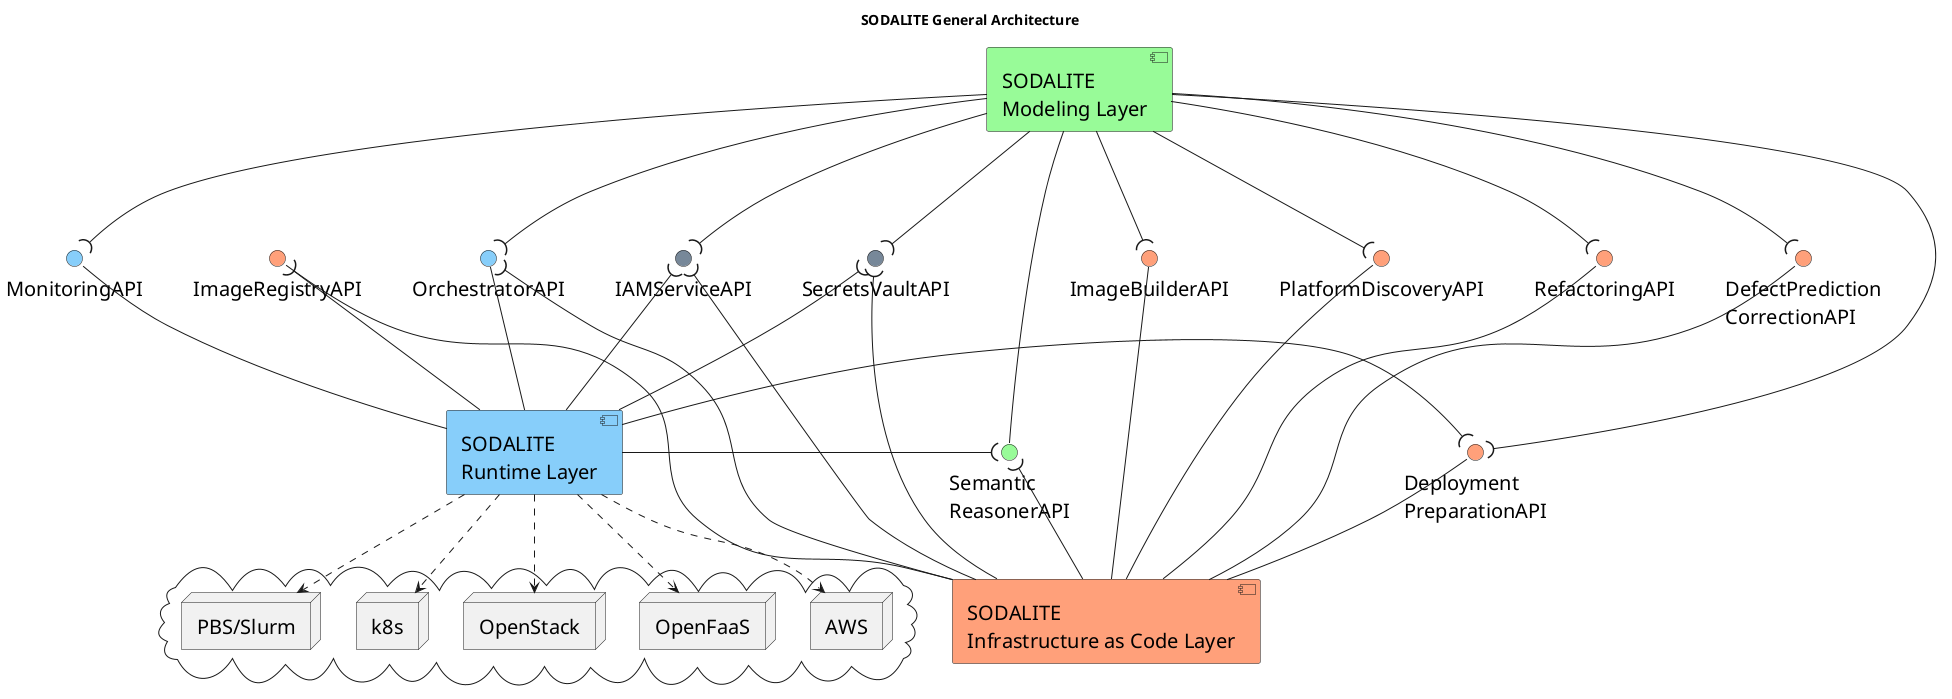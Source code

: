 @startuml

title SODALITE General Architecture

skinparam fixCircleLabelOverlapping true
skinparam defaultFontSize 20

'WP3 modelling layer
[SODALITE\nModeling Layer] as WP3 #PaleGreen
interface "Semantic\nReasonerAPI" as sem #PaleGreen
WP3 -d- sem

'WP4 infrastructure as Code layer
[SODALITE\nInfrastructure as Code Layer] as WP4 #LightSalmon
interface "Deployment\nPreparationAPI" as dep #LightSalmon
interface "DefectPrediction\nCorrectionAPI" as defect #LightSalmon
interface "RefactoringAPI" as verif #LightSalmon
interface "ImageRegistryAPI" as imagereg  #LightSalmon
interface "ImageBuilderAPI" as imagebuilder  #LightSalmon
interface "PlatformDiscoveryAPI" as pds #LightSalmon
WP4 -u- dep
WP4 -u- defect
WP4 -u- verif
WP4 -u- pds
WP4 -d- imagereg
WP4 -u- imagebuilder


'WP4 infrastructure as Code layer
[SODALITE\nRuntime Layer] as WP5 #LightSkyBlue
interface "MonitoringAPI" as mon #LightSkyBlue
interface "OrchestratorAPI" as orch #LightSkyBlue
WP5 -u- mon
WP5 -u- orch

'security APIs
interface "IAMServiceAPI" as IAMApi #LightSlateGrey
interface "SecretsVaultAPI" as VaultAPI #LightSlateGrey

cloud {
    node OpenStack
    node k8s as K8S
    node "PBS/Slurm" as wlm
    node AWS
    node OpenFaaS
}

WP3 -d-( IAMApi
WP3 -d-( VaultAPI
WP3 -d-( dep
WP3 -d-( defect
WP3 -d-( verif
WP3 -d-( mon
WP3 -d-( orch
WP3 -d-( imagebuilder
WP3 -d-( pds

WP4 -u-( IAMApi
WP4 -u-( VaultAPI
WP4 -u-( sem
WP4 -u-( orch

WP5 -u-( IAMApi
WP5 -u-( VaultAPI
WP5 -u-( imagereg
WP5 -r-( dep
WP5 -r-( sem

WP5 .d.> OpenStack
WP5 .d.> K8S
WP5 .d.> wlm
WP5 .d.> AWS
WP5 .d.> OpenFaaS

@enduml
